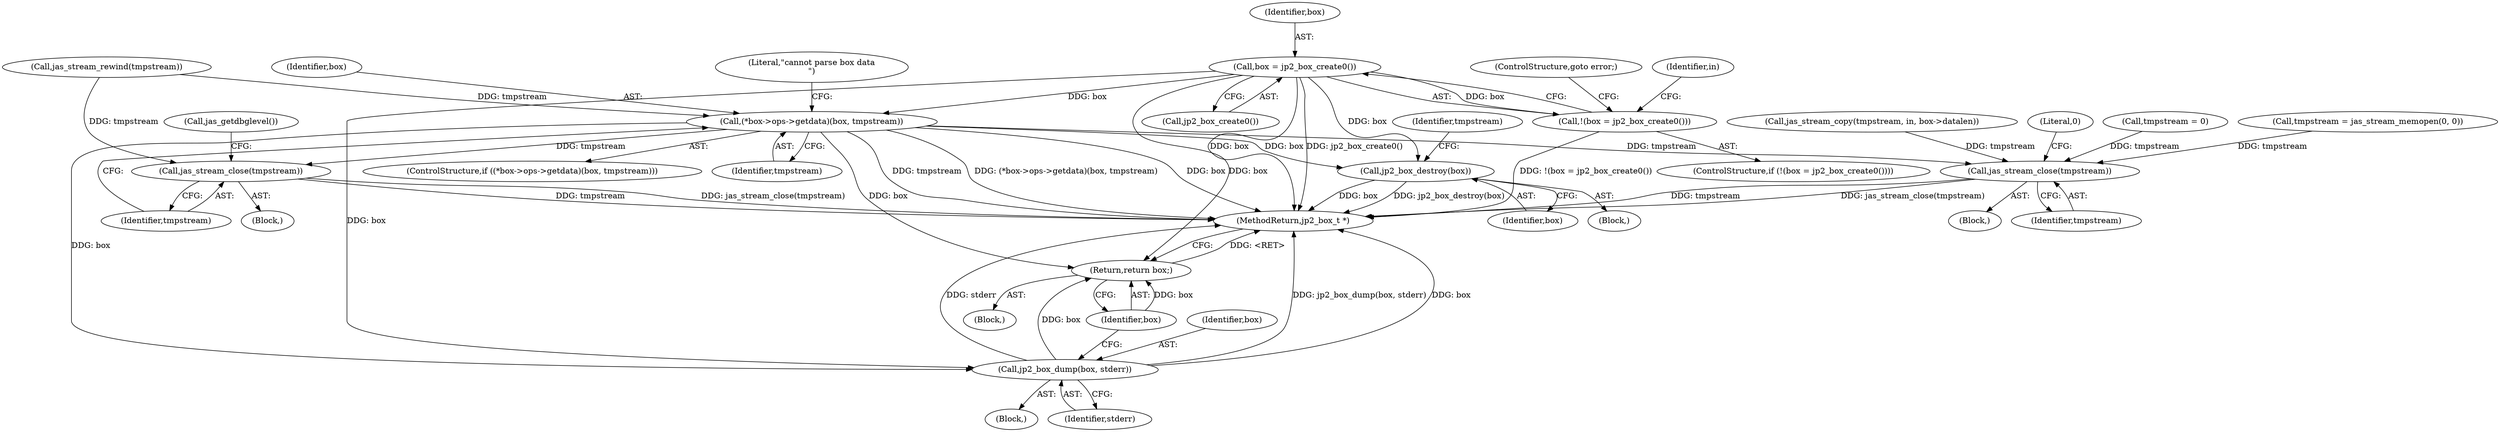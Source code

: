 digraph "0_jasper_e96fc4fdd525fa0ede28074a7e2b1caf94b58b0d_0@API" {
"1000117" [label="(Call,box = jp2_box_create0())"];
"1000116" [label="(Call,!(box = jp2_box_create0()))"];
"1000290" [label="(Call,(*box->ops->getdata)(box, tmpstream))"];
"1000297" [label="(Call,jas_stream_close(tmpstream))"];
"1000304" [label="(Call,jp2_box_dump(box, stderr))"];
"1000307" [label="(Return,return box;)"];
"1000313" [label="(Call,jp2_box_destroy(box))"];
"1000318" [label="(Call,jas_stream_close(tmpstream))"];
"1000305" [label="(Identifier,box)"];
"1000316" [label="(Identifier,tmpstream)"];
"1000262" [label="(Call,jas_stream_copy(tmpstream, in, box->datalen))"];
"1000297" [label="(Call,jas_stream_close(tmpstream))"];
"1000301" [label="(Call,jas_getdbglevel())"];
"1000321" [label="(Literal,0)"];
"1000112" [label="(Call,tmpstream = 0)"];
"1000254" [label="(Call,tmpstream = jas_stream_memopen(0, 0))"];
"1000295" [label="(Literal,\"cannot parse box data\n\")"];
"1000291" [label="(Identifier,box)"];
"1000303" [label="(Block,)"];
"1000308" [label="(Identifier,box)"];
"1000314" [label="(Identifier,box)"];
"1000116" [label="(Call,!(box = jp2_box_create0()))"];
"1000117" [label="(Call,box = jp2_box_create0())"];
"1000312" [label="(Block,)"];
"1000322" [label="(MethodReturn,jp2_box_t *)"];
"1000121" [label="(ControlStructure,goto error;)"];
"1000317" [label="(Block,)"];
"1000313" [label="(Call,jp2_box_destroy(box))"];
"1000298" [label="(Identifier,tmpstream)"];
"1000115" [label="(ControlStructure,if (!(box = jp2_box_create0())))"];
"1000318" [label="(Call,jas_stream_close(tmpstream))"];
"1000102" [label="(Block,)"];
"1000304" [label="(Call,jp2_box_dump(box, stderr))"];
"1000319" [label="(Identifier,tmpstream)"];
"1000125" [label="(Identifier,in)"];
"1000289" [label="(ControlStructure,if ((*box->ops->getdata)(box, tmpstream)))"];
"1000119" [label="(Call,jp2_box_create0())"];
"1000306" [label="(Identifier,stderr)"];
"1000307" [label="(Return,return box;)"];
"1000251" [label="(Block,)"];
"1000290" [label="(Call,(*box->ops->getdata)(box, tmpstream))"];
"1000118" [label="(Identifier,box)"];
"1000292" [label="(Identifier,tmpstream)"];
"1000272" [label="(Call,jas_stream_rewind(tmpstream))"];
"1000117" -> "1000116"  [label="AST: "];
"1000117" -> "1000119"  [label="CFG: "];
"1000118" -> "1000117"  [label="AST: "];
"1000119" -> "1000117"  [label="AST: "];
"1000116" -> "1000117"  [label="CFG: "];
"1000117" -> "1000322"  [label="DDG: box"];
"1000117" -> "1000322"  [label="DDG: jp2_box_create0()"];
"1000117" -> "1000116"  [label="DDG: box"];
"1000117" -> "1000290"  [label="DDG: box"];
"1000117" -> "1000304"  [label="DDG: box"];
"1000117" -> "1000307"  [label="DDG: box"];
"1000117" -> "1000313"  [label="DDG: box"];
"1000116" -> "1000115"  [label="AST: "];
"1000121" -> "1000116"  [label="CFG: "];
"1000125" -> "1000116"  [label="CFG: "];
"1000116" -> "1000322"  [label="DDG: !(box = jp2_box_create0())"];
"1000290" -> "1000289"  [label="AST: "];
"1000290" -> "1000292"  [label="CFG: "];
"1000291" -> "1000290"  [label="AST: "];
"1000292" -> "1000290"  [label="AST: "];
"1000295" -> "1000290"  [label="CFG: "];
"1000298" -> "1000290"  [label="CFG: "];
"1000290" -> "1000322"  [label="DDG: box"];
"1000290" -> "1000322"  [label="DDG: tmpstream"];
"1000290" -> "1000322"  [label="DDG: (*box->ops->getdata)(box, tmpstream)"];
"1000272" -> "1000290"  [label="DDG: tmpstream"];
"1000290" -> "1000297"  [label="DDG: tmpstream"];
"1000290" -> "1000304"  [label="DDG: box"];
"1000290" -> "1000307"  [label="DDG: box"];
"1000290" -> "1000313"  [label="DDG: box"];
"1000290" -> "1000318"  [label="DDG: tmpstream"];
"1000297" -> "1000251"  [label="AST: "];
"1000297" -> "1000298"  [label="CFG: "];
"1000298" -> "1000297"  [label="AST: "];
"1000301" -> "1000297"  [label="CFG: "];
"1000297" -> "1000322"  [label="DDG: tmpstream"];
"1000297" -> "1000322"  [label="DDG: jas_stream_close(tmpstream)"];
"1000272" -> "1000297"  [label="DDG: tmpstream"];
"1000304" -> "1000303"  [label="AST: "];
"1000304" -> "1000306"  [label="CFG: "];
"1000305" -> "1000304"  [label="AST: "];
"1000306" -> "1000304"  [label="AST: "];
"1000308" -> "1000304"  [label="CFG: "];
"1000304" -> "1000322"  [label="DDG: jp2_box_dump(box, stderr)"];
"1000304" -> "1000322"  [label="DDG: box"];
"1000304" -> "1000322"  [label="DDG: stderr"];
"1000304" -> "1000307"  [label="DDG: box"];
"1000307" -> "1000102"  [label="AST: "];
"1000307" -> "1000308"  [label="CFG: "];
"1000308" -> "1000307"  [label="AST: "];
"1000322" -> "1000307"  [label="CFG: "];
"1000307" -> "1000322"  [label="DDG: <RET>"];
"1000308" -> "1000307"  [label="DDG: box"];
"1000313" -> "1000312"  [label="AST: "];
"1000313" -> "1000314"  [label="CFG: "];
"1000314" -> "1000313"  [label="AST: "];
"1000316" -> "1000313"  [label="CFG: "];
"1000313" -> "1000322"  [label="DDG: jp2_box_destroy(box)"];
"1000313" -> "1000322"  [label="DDG: box"];
"1000318" -> "1000317"  [label="AST: "];
"1000318" -> "1000319"  [label="CFG: "];
"1000319" -> "1000318"  [label="AST: "];
"1000321" -> "1000318"  [label="CFG: "];
"1000318" -> "1000322"  [label="DDG: jas_stream_close(tmpstream)"];
"1000318" -> "1000322"  [label="DDG: tmpstream"];
"1000254" -> "1000318"  [label="DDG: tmpstream"];
"1000262" -> "1000318"  [label="DDG: tmpstream"];
"1000112" -> "1000318"  [label="DDG: tmpstream"];
}
